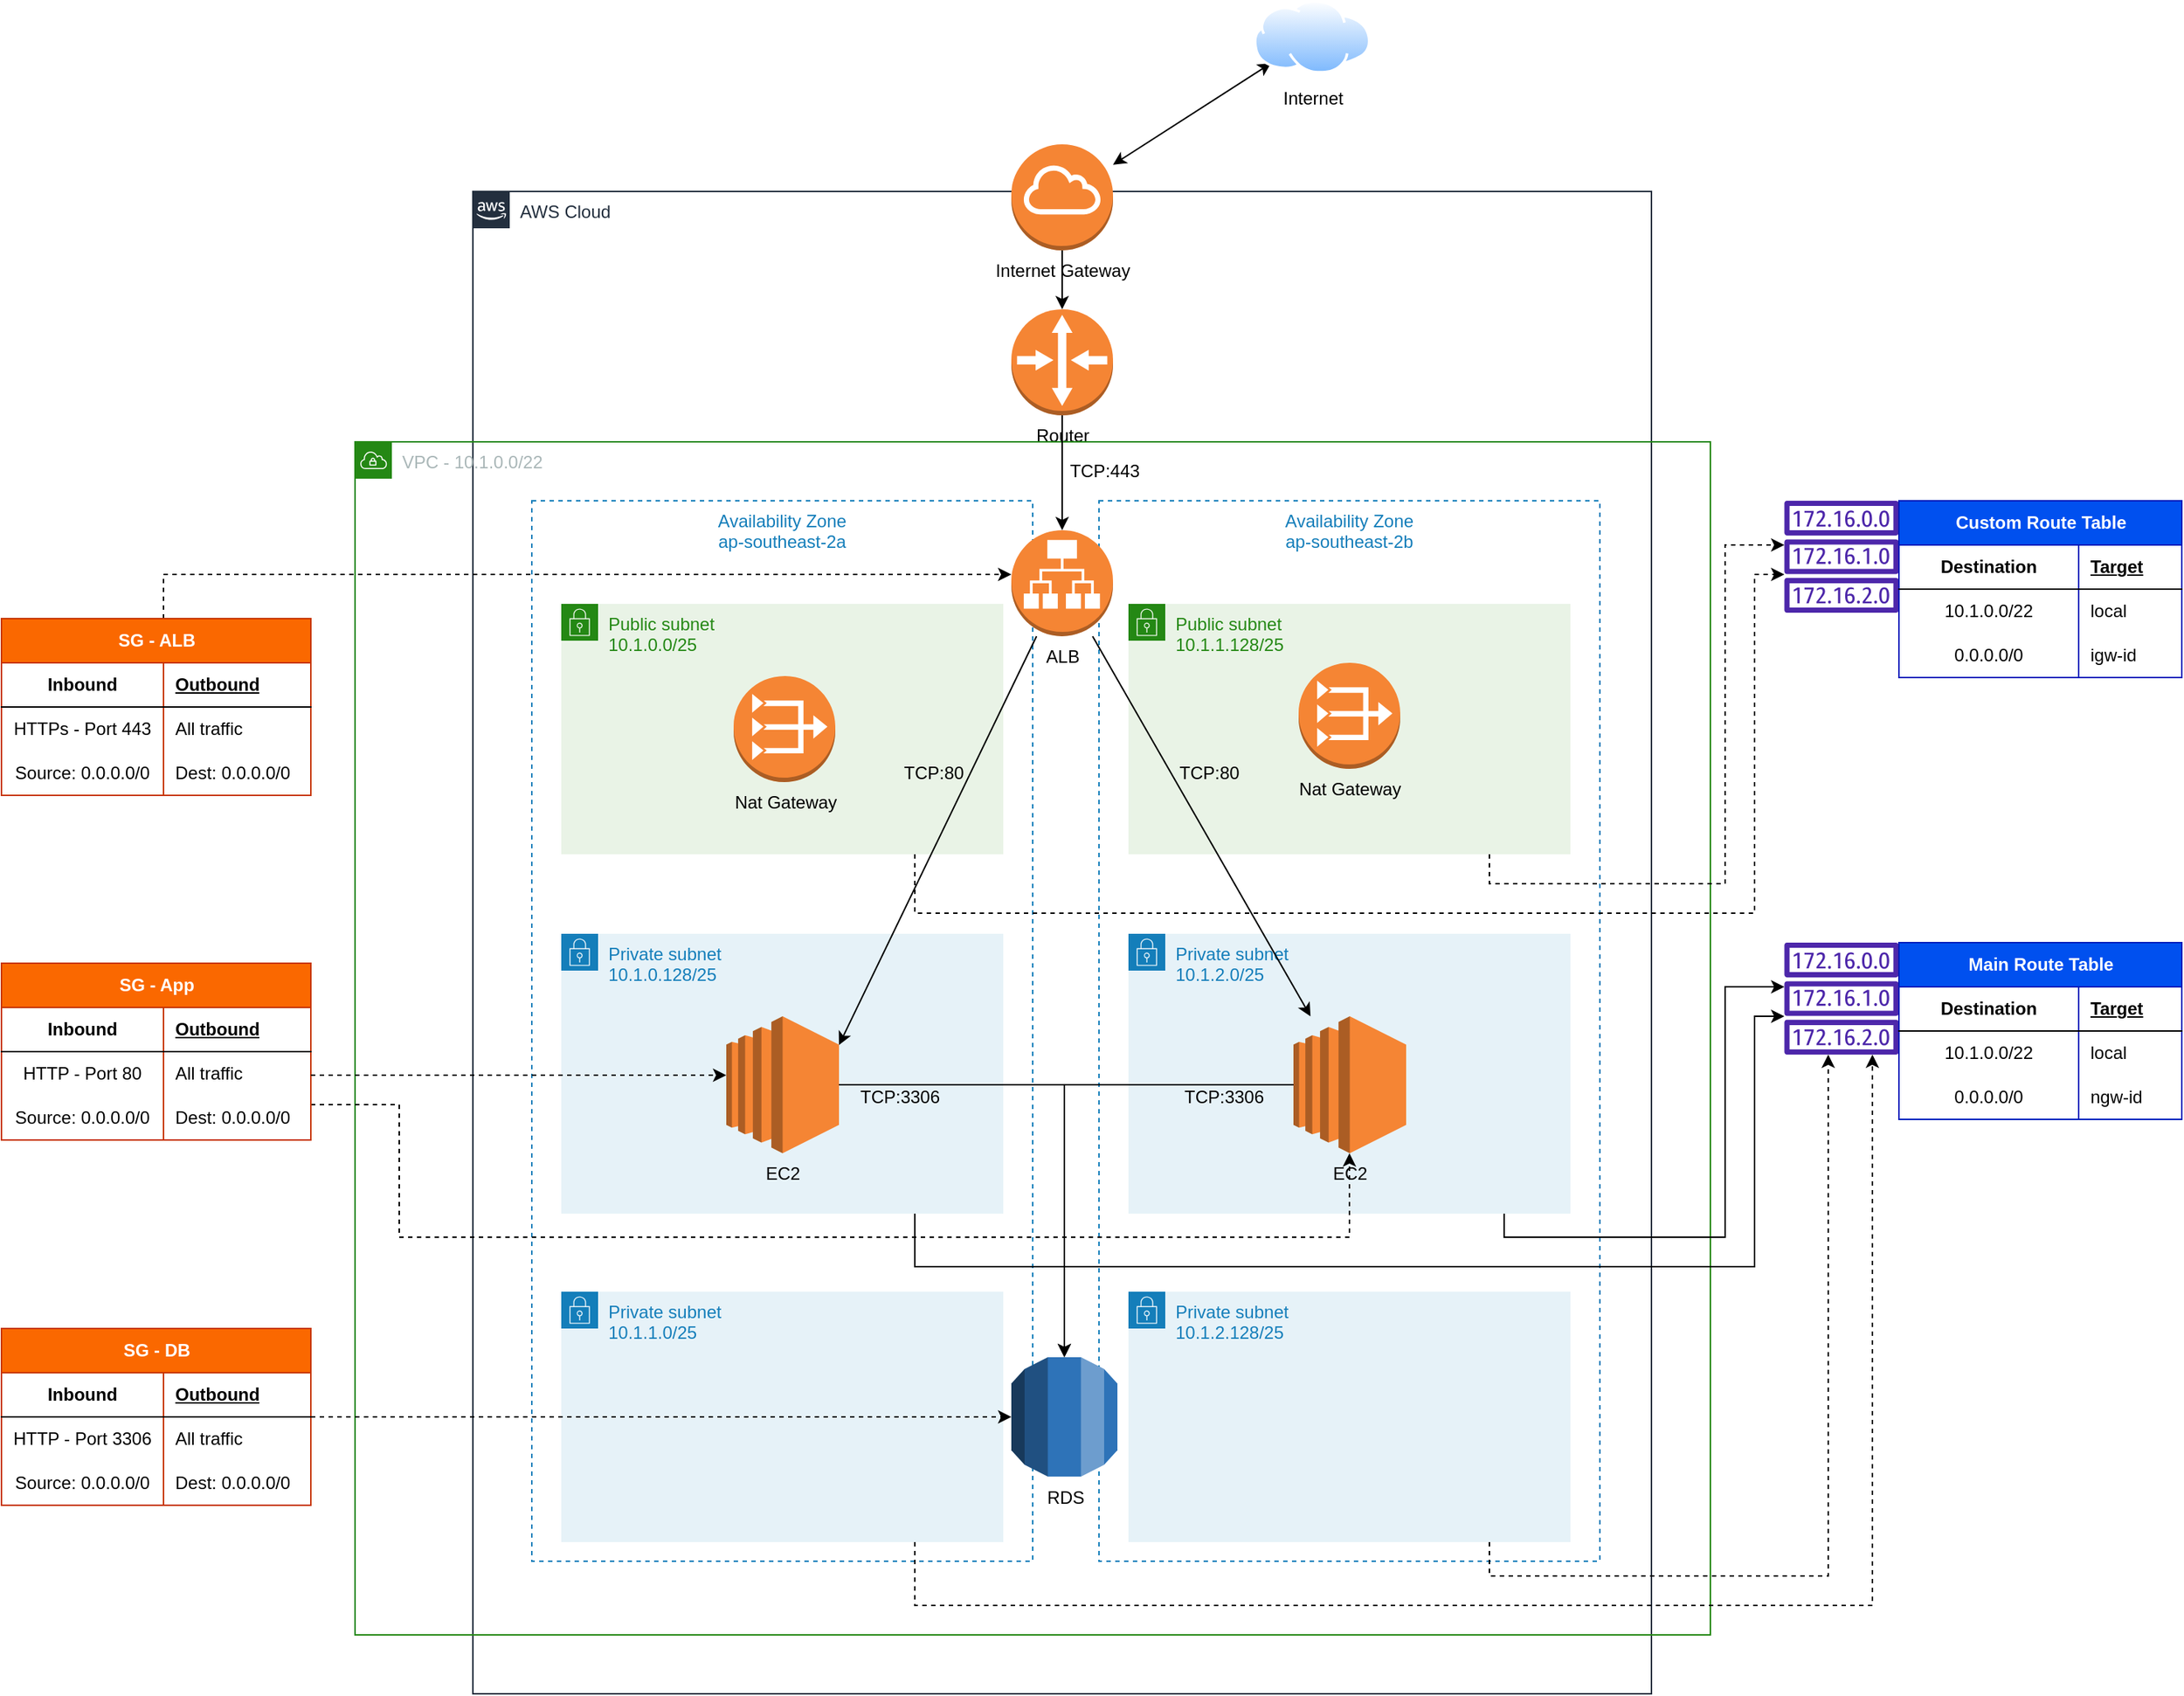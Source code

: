 <mxfile version="21.5.2" type="github">
  <diagram id="Ht1M8jgEwFfnCIfOTk4-" name="Page-1">
    <mxGraphModel dx="2291" dy="1493" grid="1" gridSize="10" guides="1" tooltips="1" connect="1" arrows="1" fold="1" page="1" pageScale="1" pageWidth="1169" pageHeight="827" math="0" shadow="0">
      <root>
        <mxCell id="0" />
        <mxCell id="1" parent="0" />
        <mxCell id="UEzPUAAOIrF-is8g5C7q-206" value="AWS Cloud" style="points=[[0,0],[0.25,0],[0.5,0],[0.75,0],[1,0],[1,0.25],[1,0.5],[1,0.75],[1,1],[0.75,1],[0.5,1],[0.25,1],[0,1],[0,0.75],[0,0.5],[0,0.25]];outlineConnect=0;gradientColor=none;html=1;whiteSpace=wrap;fontSize=12;fontStyle=0;shape=mxgraph.aws4.group;grIcon=mxgraph.aws4.group_aws_cloud_alt;strokeColor=#232F3E;fillColor=#ffffff;verticalAlign=top;align=left;spacingLeft=30;fontColor=#232F3E;dashed=0;labelBackgroundColor=#ffffff;container=1;pointerEvents=0;collapsible=0;recursiveResize=0;" parent="1" vertex="1">
          <mxGeometry x="150" y="30" width="800" height="1020" as="geometry" />
        </mxCell>
        <mxCell id="ru8CzeBZS21MgJuSN70C-112" value="Router" style="outlineConnect=0;dashed=0;verticalLabelPosition=bottom;verticalAlign=top;align=center;html=1;shape=mxgraph.aws3.router;fillColor=#F58534;gradientColor=none;" vertex="1" parent="UEzPUAAOIrF-is8g5C7q-206">
          <mxGeometry x="365.5" y="80" width="69" height="72" as="geometry" />
        </mxCell>
        <mxCell id="ru8CzeBZS21MgJuSN70C-1" value="VPC - 10.1.0.0/22" style="points=[[0,0],[0.25,0],[0.5,0],[0.75,0],[1,0],[1,0.25],[1,0.5],[1,0.75],[1,1],[0.75,1],[0.5,1],[0.25,1],[0,1],[0,0.75],[0,0.5],[0,0.25]];outlineConnect=0;gradientColor=none;html=1;whiteSpace=wrap;fontSize=12;fontStyle=0;container=1;pointerEvents=0;collapsible=0;recursiveResize=0;shape=mxgraph.aws4.group;grIcon=mxgraph.aws4.group_vpc;strokeColor=#248814;fillColor=none;verticalAlign=top;align=left;spacingLeft=30;fontColor=#AAB7B8;dashed=0;" vertex="1" parent="1">
          <mxGeometry x="70" y="200" width="920" height="810" as="geometry" />
        </mxCell>
        <mxCell id="ru8CzeBZS21MgJuSN70C-2" value="Availability Zone&lt;br&gt;ap-southeast-2a" style="fillColor=none;strokeColor=#147EBA;dashed=1;verticalAlign=top;fontStyle=0;fontColor=#147EBA;whiteSpace=wrap;html=1;" vertex="1" parent="ru8CzeBZS21MgJuSN70C-1">
          <mxGeometry x="120" y="40" width="340" height="720" as="geometry" />
        </mxCell>
        <mxCell id="ru8CzeBZS21MgJuSN70C-23" value="Private subnet&lt;br&gt;10.1.1.0/25" style="points=[[0,0],[0.25,0],[0.5,0],[0.75,0],[1,0],[1,0.25],[1,0.5],[1,0.75],[1,1],[0.75,1],[0.5,1],[0.25,1],[0,1],[0,0.75],[0,0.5],[0,0.25]];outlineConnect=0;gradientColor=none;html=1;whiteSpace=wrap;fontSize=12;fontStyle=0;container=1;pointerEvents=0;collapsible=0;recursiveResize=0;shape=mxgraph.aws4.group;grIcon=mxgraph.aws4.group_security_group;grStroke=0;strokeColor=#147EBA;fillColor=#E6F2F8;verticalAlign=top;align=left;spacingLeft=30;fontColor=#147EBA;dashed=0;" vertex="1" parent="ru8CzeBZS21MgJuSN70C-1">
          <mxGeometry x="140" y="577" width="300" height="170" as="geometry" />
        </mxCell>
        <mxCell id="ru8CzeBZS21MgJuSN70C-32" value="Private subnet&lt;br&gt;10.1.0.128/25" style="points=[[0,0],[0.25,0],[0.5,0],[0.75,0],[1,0],[1,0.25],[1,0.5],[1,0.75],[1,1],[0.75,1],[0.5,1],[0.25,1],[0,1],[0,0.75],[0,0.5],[0,0.25]];outlineConnect=0;gradientColor=none;html=1;whiteSpace=wrap;fontSize=12;fontStyle=0;container=1;pointerEvents=0;collapsible=0;recursiveResize=0;shape=mxgraph.aws4.group;grIcon=mxgraph.aws4.group_security_group;grStroke=0;strokeColor=#147EBA;fillColor=#E6F2F8;verticalAlign=top;align=left;spacingLeft=30;fontColor=#147EBA;dashed=0;" vertex="1" parent="ru8CzeBZS21MgJuSN70C-1">
          <mxGeometry x="140" y="334" width="300" height="190" as="geometry" />
        </mxCell>
        <mxCell id="ru8CzeBZS21MgJuSN70C-34" value="EC2" style="outlineConnect=0;dashed=0;verticalLabelPosition=bottom;verticalAlign=top;align=center;html=1;shape=mxgraph.aws3.ec2;fillColor=#F58534;gradientColor=none;" vertex="1" parent="ru8CzeBZS21MgJuSN70C-32">
          <mxGeometry x="112" y="56" width="76.5" height="93" as="geometry" />
        </mxCell>
        <mxCell id="ru8CzeBZS21MgJuSN70C-111" value="TCP:3306" style="text;html=1;strokeColor=none;fillColor=none;align=center;verticalAlign=middle;whiteSpace=wrap;rounded=0;" vertex="1" parent="ru8CzeBZS21MgJuSN70C-32">
          <mxGeometry x="200" y="96" width="60" height="30" as="geometry" />
        </mxCell>
        <mxCell id="ru8CzeBZS21MgJuSN70C-9" value="Public subnet&lt;br&gt;10.1.0.0/25&amp;nbsp;" style="points=[[0,0],[0.25,0],[0.5,0],[0.75,0],[1,0],[1,0.25],[1,0.5],[1,0.75],[1,1],[0.75,1],[0.5,1],[0.25,1],[0,1],[0,0.75],[0,0.5],[0,0.25]];outlineConnect=0;gradientColor=none;html=1;whiteSpace=wrap;fontSize=12;fontStyle=0;container=1;pointerEvents=0;collapsible=0;recursiveResize=0;shape=mxgraph.aws4.group;grIcon=mxgraph.aws4.group_security_group;grStroke=0;strokeColor=#248814;fillColor=#E9F3E6;verticalAlign=top;align=left;spacingLeft=30;fontColor=#248814;dashed=0;" vertex="1" parent="ru8CzeBZS21MgJuSN70C-1">
          <mxGeometry x="140" y="110" width="300" height="170" as="geometry" />
        </mxCell>
        <mxCell id="ru8CzeBZS21MgJuSN70C-104" value="TCP:80" style="text;html=1;strokeColor=none;fillColor=none;align=center;verticalAlign=middle;whiteSpace=wrap;rounded=0;" vertex="1" parent="ru8CzeBZS21MgJuSN70C-9">
          <mxGeometry x="223" y="100" width="60" height="30" as="geometry" />
        </mxCell>
        <mxCell id="ru8CzeBZS21MgJuSN70C-35" value="Availability Zone&lt;br&gt;ap-southeast-2b" style="fillColor=none;strokeColor=#147EBA;dashed=1;verticalAlign=top;fontStyle=0;fontColor=#147EBA;whiteSpace=wrap;html=1;" vertex="1" parent="ru8CzeBZS21MgJuSN70C-1">
          <mxGeometry x="505" y="40" width="340" height="720" as="geometry" />
        </mxCell>
        <mxCell id="ru8CzeBZS21MgJuSN70C-36" value="Private subnet&lt;br&gt;10.1.2.128/25" style="points=[[0,0],[0.25,0],[0.5,0],[0.75,0],[1,0],[1,0.25],[1,0.5],[1,0.75],[1,1],[0.75,1],[0.5,1],[0.25,1],[0,1],[0,0.75],[0,0.5],[0,0.25]];outlineConnect=0;gradientColor=none;html=1;whiteSpace=wrap;fontSize=12;fontStyle=0;container=1;pointerEvents=0;collapsible=0;recursiveResize=0;shape=mxgraph.aws4.group;grIcon=mxgraph.aws4.group_security_group;grStroke=0;strokeColor=#147EBA;fillColor=#E6F2F8;verticalAlign=top;align=left;spacingLeft=30;fontColor=#147EBA;dashed=0;" vertex="1" parent="ru8CzeBZS21MgJuSN70C-1">
          <mxGeometry x="525" y="577" width="300" height="170" as="geometry" />
        </mxCell>
        <mxCell id="ru8CzeBZS21MgJuSN70C-37" value="Private subnet&lt;br&gt;10.1.2.0/25" style="points=[[0,0],[0.25,0],[0.5,0],[0.75,0],[1,0],[1,0.25],[1,0.5],[1,0.75],[1,1],[0.75,1],[0.5,1],[0.25,1],[0,1],[0,0.75],[0,0.5],[0,0.25]];outlineConnect=0;gradientColor=none;html=1;whiteSpace=wrap;fontSize=12;fontStyle=0;container=1;pointerEvents=0;collapsible=0;recursiveResize=0;shape=mxgraph.aws4.group;grIcon=mxgraph.aws4.group_security_group;grStroke=0;strokeColor=#147EBA;fillColor=#E6F2F8;verticalAlign=top;align=left;spacingLeft=30;fontColor=#147EBA;dashed=0;" vertex="1" parent="ru8CzeBZS21MgJuSN70C-1">
          <mxGeometry x="525" y="334" width="300" height="190" as="geometry" />
        </mxCell>
        <mxCell id="ru8CzeBZS21MgJuSN70C-38" value="EC2" style="outlineConnect=0;dashed=0;verticalLabelPosition=bottom;verticalAlign=top;align=center;html=1;shape=mxgraph.aws3.ec2;fillColor=#F58534;gradientColor=none;" vertex="1" parent="ru8CzeBZS21MgJuSN70C-37">
          <mxGeometry x="112" y="56" width="76.5" height="93" as="geometry" />
        </mxCell>
        <mxCell id="ru8CzeBZS21MgJuSN70C-39" value="Public subnet&lt;br&gt;10.1.1.128/25" style="points=[[0,0],[0.25,0],[0.5,0],[0.75,0],[1,0],[1,0.25],[1,0.5],[1,0.75],[1,1],[0.75,1],[0.5,1],[0.25,1],[0,1],[0,0.75],[0,0.5],[0,0.25]];outlineConnect=0;gradientColor=none;html=1;whiteSpace=wrap;fontSize=12;fontStyle=0;container=1;pointerEvents=0;collapsible=0;recursiveResize=0;shape=mxgraph.aws4.group;grIcon=mxgraph.aws4.group_security_group;grStroke=0;strokeColor=#248814;fillColor=#E9F3E6;verticalAlign=top;align=left;spacingLeft=30;fontColor=#248814;dashed=0;" vertex="1" parent="ru8CzeBZS21MgJuSN70C-1">
          <mxGeometry x="525" y="110" width="300" height="170" as="geometry" />
        </mxCell>
        <mxCell id="ru8CzeBZS21MgJuSN70C-100" style="rounded=0;orthogonalLoop=1;jettySize=auto;html=1;entryX=1;entryY=0.21;entryDx=0;entryDy=0;entryPerimeter=0;" edge="1" parent="ru8CzeBZS21MgJuSN70C-1" source="ru8CzeBZS21MgJuSN70C-25" target="ru8CzeBZS21MgJuSN70C-34">
          <mxGeometry relative="1" as="geometry" />
        </mxCell>
        <mxCell id="ru8CzeBZS21MgJuSN70C-101" style="rounded=0;orthogonalLoop=1;jettySize=auto;html=1;" edge="1" parent="ru8CzeBZS21MgJuSN70C-1" source="ru8CzeBZS21MgJuSN70C-25" target="ru8CzeBZS21MgJuSN70C-38">
          <mxGeometry relative="1" as="geometry" />
        </mxCell>
        <mxCell id="ru8CzeBZS21MgJuSN70C-25" value="ALB" style="outlineConnect=0;dashed=0;verticalLabelPosition=bottom;verticalAlign=top;align=center;html=1;shape=mxgraph.aws3.application_load_balancer;fillColor=#F58534;gradientColor=none;" vertex="1" parent="ru8CzeBZS21MgJuSN70C-1">
          <mxGeometry x="445.5" y="60" width="69" height="72" as="geometry" />
        </mxCell>
        <mxCell id="ru8CzeBZS21MgJuSN70C-42" value="Nat Gateway" style="outlineConnect=0;dashed=0;verticalLabelPosition=bottom;verticalAlign=top;align=center;html=1;shape=mxgraph.aws3.vpc_nat_gateway;fillColor=#F58534;gradientColor=none;" vertex="1" parent="ru8CzeBZS21MgJuSN70C-1">
          <mxGeometry x="257" y="159" width="69" height="72" as="geometry" />
        </mxCell>
        <mxCell id="ru8CzeBZS21MgJuSN70C-43" value="Nat Gateway" style="outlineConnect=0;dashed=0;verticalLabelPosition=bottom;verticalAlign=top;align=center;html=1;shape=mxgraph.aws3.vpc_nat_gateway;fillColor=#F58534;gradientColor=none;" vertex="1" parent="ru8CzeBZS21MgJuSN70C-1">
          <mxGeometry x="640.5" y="150" width="69" height="72" as="geometry" />
        </mxCell>
        <mxCell id="ru8CzeBZS21MgJuSN70C-29" value="RDS" style="outlineConnect=0;dashed=0;verticalLabelPosition=bottom;verticalAlign=top;align=center;html=1;shape=mxgraph.aws3.rds;fillColor=#2E73B8;gradientColor=none;" vertex="1" parent="ru8CzeBZS21MgJuSN70C-1">
          <mxGeometry x="445.5" y="621.5" width="72" height="81" as="geometry" />
        </mxCell>
        <mxCell id="ru8CzeBZS21MgJuSN70C-103" value="TCP:443" style="text;html=1;strokeColor=none;fillColor=none;align=center;verticalAlign=middle;whiteSpace=wrap;rounded=0;" vertex="1" parent="ru8CzeBZS21MgJuSN70C-1">
          <mxGeometry x="479" y="5" width="60" height="30" as="geometry" />
        </mxCell>
        <mxCell id="ru8CzeBZS21MgJuSN70C-105" value="TCP:80" style="text;html=1;strokeColor=none;fillColor=none;align=center;verticalAlign=middle;whiteSpace=wrap;rounded=0;" vertex="1" parent="ru8CzeBZS21MgJuSN70C-1">
          <mxGeometry x="550" y="210" width="60" height="30" as="geometry" />
        </mxCell>
        <mxCell id="ru8CzeBZS21MgJuSN70C-106" value="" style="edgeStyle=orthogonalEdgeStyle;rounded=0;orthogonalLoop=1;jettySize=auto;html=1;" edge="1" parent="ru8CzeBZS21MgJuSN70C-1" source="ru8CzeBZS21MgJuSN70C-38" target="ru8CzeBZS21MgJuSN70C-29">
          <mxGeometry relative="1" as="geometry" />
        </mxCell>
        <mxCell id="ru8CzeBZS21MgJuSN70C-107" style="edgeStyle=orthogonalEdgeStyle;rounded=0;orthogonalLoop=1;jettySize=auto;html=1;" edge="1" parent="ru8CzeBZS21MgJuSN70C-1" source="ru8CzeBZS21MgJuSN70C-34" target="ru8CzeBZS21MgJuSN70C-29">
          <mxGeometry relative="1" as="geometry" />
        </mxCell>
        <mxCell id="ru8CzeBZS21MgJuSN70C-108" value="TCP:3306" style="text;html=1;strokeColor=none;fillColor=none;align=center;verticalAlign=middle;whiteSpace=wrap;rounded=0;" vertex="1" parent="ru8CzeBZS21MgJuSN70C-1">
          <mxGeometry x="560" y="430" width="60" height="30" as="geometry" />
        </mxCell>
        <mxCell id="ru8CzeBZS21MgJuSN70C-113" style="edgeStyle=orthogonalEdgeStyle;rounded=0;orthogonalLoop=1;jettySize=auto;html=1;entryX=0.5;entryY=0;entryDx=0;entryDy=0;entryPerimeter=0;" edge="1" parent="1" source="ru8CzeBZS21MgJuSN70C-41" target="ru8CzeBZS21MgJuSN70C-112">
          <mxGeometry relative="1" as="geometry" />
        </mxCell>
        <mxCell id="ru8CzeBZS21MgJuSN70C-41" value="Internet Gateway" style="outlineConnect=0;dashed=0;verticalLabelPosition=bottom;verticalAlign=top;align=center;html=1;shape=mxgraph.aws3.internet_gateway;fillColor=#F58534;gradientColor=none;" vertex="1" parent="1">
          <mxGeometry x="515.5" y="-2" width="69" height="72" as="geometry" />
        </mxCell>
        <mxCell id="ru8CzeBZS21MgJuSN70C-99" style="rounded=0;orthogonalLoop=1;jettySize=auto;html=1;startArrow=classic;startFill=1;" edge="1" parent="1" source="ru8CzeBZS21MgJuSN70C-49" target="ru8CzeBZS21MgJuSN70C-41">
          <mxGeometry relative="1" as="geometry" />
        </mxCell>
        <mxCell id="ru8CzeBZS21MgJuSN70C-49" value="Internet" style="image;aspect=fixed;perimeter=ellipsePerimeter;html=1;align=center;shadow=0;dashed=0;spacingTop=3;image=img/lib/active_directory/internet_cloud.svg;" vertex="1" parent="1">
          <mxGeometry x="680" y="-100" width="79.37" height="50" as="geometry" />
        </mxCell>
        <mxCell id="ru8CzeBZS21MgJuSN70C-50" value="" style="sketch=0;outlineConnect=0;fontColor=#232F3E;gradientColor=none;fillColor=#4D27AA;strokeColor=none;dashed=0;verticalLabelPosition=bottom;verticalAlign=top;align=center;html=1;fontSize=12;fontStyle=0;aspect=fixed;pointerEvents=1;shape=mxgraph.aws4.route_table;" vertex="1" parent="1">
          <mxGeometry x="1040" y="540" width="78" height="76" as="geometry" />
        </mxCell>
        <mxCell id="ru8CzeBZS21MgJuSN70C-61" value="Main Route Table" style="shape=table;startSize=30;container=1;collapsible=1;childLayout=tableLayout;fixedRows=1;rowLines=0;fontStyle=1;align=center;resizeLast=1;html=1;fillColor=#0050ef;fontColor=#ffffff;strokeColor=#001DBC;" vertex="1" parent="1">
          <mxGeometry x="1118" y="540" width="192" height="120" as="geometry" />
        </mxCell>
        <mxCell id="ru8CzeBZS21MgJuSN70C-62" value="" style="shape=tableRow;horizontal=0;startSize=0;swimlaneHead=0;swimlaneBody=0;fillColor=none;collapsible=0;dropTarget=0;points=[[0,0.5],[1,0.5]];portConstraint=eastwest;top=0;left=0;right=0;bottom=1;" vertex="1" parent="ru8CzeBZS21MgJuSN70C-61">
          <mxGeometry y="30" width="192" height="30" as="geometry" />
        </mxCell>
        <mxCell id="ru8CzeBZS21MgJuSN70C-63" value="Destination" style="shape=partialRectangle;connectable=0;fillColor=none;top=0;left=0;bottom=0;right=0;fontStyle=1;overflow=hidden;whiteSpace=wrap;html=1;" vertex="1" parent="ru8CzeBZS21MgJuSN70C-62">
          <mxGeometry width="122" height="30" as="geometry">
            <mxRectangle width="122" height="30" as="alternateBounds" />
          </mxGeometry>
        </mxCell>
        <mxCell id="ru8CzeBZS21MgJuSN70C-64" value="Target" style="shape=partialRectangle;connectable=0;fillColor=none;top=0;left=0;bottom=0;right=0;align=left;spacingLeft=6;fontStyle=5;overflow=hidden;whiteSpace=wrap;html=1;" vertex="1" parent="ru8CzeBZS21MgJuSN70C-62">
          <mxGeometry x="122" width="70" height="30" as="geometry">
            <mxRectangle width="70" height="30" as="alternateBounds" />
          </mxGeometry>
        </mxCell>
        <mxCell id="ru8CzeBZS21MgJuSN70C-65" value="" style="shape=tableRow;horizontal=0;startSize=0;swimlaneHead=0;swimlaneBody=0;fillColor=none;collapsible=0;dropTarget=0;points=[[0,0.5],[1,0.5]];portConstraint=eastwest;top=0;left=0;right=0;bottom=0;" vertex="1" parent="ru8CzeBZS21MgJuSN70C-61">
          <mxGeometry y="60" width="192" height="30" as="geometry" />
        </mxCell>
        <mxCell id="ru8CzeBZS21MgJuSN70C-66" value="10.1.0.0/22" style="shape=partialRectangle;connectable=0;fillColor=none;top=0;left=0;bottom=0;right=0;editable=1;overflow=hidden;whiteSpace=wrap;html=1;" vertex="1" parent="ru8CzeBZS21MgJuSN70C-65">
          <mxGeometry width="122" height="30" as="geometry">
            <mxRectangle width="122" height="30" as="alternateBounds" />
          </mxGeometry>
        </mxCell>
        <mxCell id="ru8CzeBZS21MgJuSN70C-67" value="local" style="shape=partialRectangle;connectable=0;fillColor=none;top=0;left=0;bottom=0;right=0;align=left;spacingLeft=6;overflow=hidden;whiteSpace=wrap;html=1;" vertex="1" parent="ru8CzeBZS21MgJuSN70C-65">
          <mxGeometry x="122" width="70" height="30" as="geometry">
            <mxRectangle width="70" height="30" as="alternateBounds" />
          </mxGeometry>
        </mxCell>
        <mxCell id="ru8CzeBZS21MgJuSN70C-68" value="" style="shape=tableRow;horizontal=0;startSize=0;swimlaneHead=0;swimlaneBody=0;fillColor=none;collapsible=0;dropTarget=0;points=[[0,0.5],[1,0.5]];portConstraint=eastwest;top=0;left=0;right=0;bottom=0;" vertex="1" parent="ru8CzeBZS21MgJuSN70C-61">
          <mxGeometry y="90" width="192" height="30" as="geometry" />
        </mxCell>
        <mxCell id="ru8CzeBZS21MgJuSN70C-69" value="0.0.0.0/0" style="shape=partialRectangle;connectable=0;fillColor=none;top=0;left=0;bottom=0;right=0;editable=1;overflow=hidden;whiteSpace=wrap;html=1;" vertex="1" parent="ru8CzeBZS21MgJuSN70C-68">
          <mxGeometry width="122" height="30" as="geometry">
            <mxRectangle width="122" height="30" as="alternateBounds" />
          </mxGeometry>
        </mxCell>
        <mxCell id="ru8CzeBZS21MgJuSN70C-70" value="ngw-id" style="shape=partialRectangle;connectable=0;fillColor=none;top=0;left=0;bottom=0;right=0;align=left;spacingLeft=6;overflow=hidden;whiteSpace=wrap;html=1;" vertex="1" parent="ru8CzeBZS21MgJuSN70C-68">
          <mxGeometry x="122" width="70" height="30" as="geometry">
            <mxRectangle width="70" height="30" as="alternateBounds" />
          </mxGeometry>
        </mxCell>
        <mxCell id="ru8CzeBZS21MgJuSN70C-74" value="" style="sketch=0;outlineConnect=0;fontColor=#232F3E;gradientColor=none;fillColor=#4D27AA;strokeColor=none;dashed=0;verticalLabelPosition=bottom;verticalAlign=top;align=center;html=1;fontSize=12;fontStyle=0;aspect=fixed;pointerEvents=1;shape=mxgraph.aws4.route_table;" vertex="1" parent="1">
          <mxGeometry x="1040" y="240" width="78" height="76" as="geometry" />
        </mxCell>
        <mxCell id="ru8CzeBZS21MgJuSN70C-75" value="Custom Route Table" style="shape=table;startSize=30;container=1;collapsible=1;childLayout=tableLayout;fixedRows=1;rowLines=0;fontStyle=1;align=center;resizeLast=1;html=1;fillColor=#0050ef;fontColor=#ffffff;strokeColor=#001DBC;" vertex="1" parent="1">
          <mxGeometry x="1118" y="240" width="192" height="120" as="geometry" />
        </mxCell>
        <mxCell id="ru8CzeBZS21MgJuSN70C-76" value="" style="shape=tableRow;horizontal=0;startSize=0;swimlaneHead=0;swimlaneBody=0;fillColor=none;collapsible=0;dropTarget=0;points=[[0,0.5],[1,0.5]];portConstraint=eastwest;top=0;left=0;right=0;bottom=1;" vertex="1" parent="ru8CzeBZS21MgJuSN70C-75">
          <mxGeometry y="30" width="192" height="30" as="geometry" />
        </mxCell>
        <mxCell id="ru8CzeBZS21MgJuSN70C-77" value="Destination" style="shape=partialRectangle;connectable=0;fillColor=none;top=0;left=0;bottom=0;right=0;fontStyle=1;overflow=hidden;whiteSpace=wrap;html=1;" vertex="1" parent="ru8CzeBZS21MgJuSN70C-76">
          <mxGeometry width="122" height="30" as="geometry">
            <mxRectangle width="122" height="30" as="alternateBounds" />
          </mxGeometry>
        </mxCell>
        <mxCell id="ru8CzeBZS21MgJuSN70C-78" value="Target" style="shape=partialRectangle;connectable=0;fillColor=none;top=0;left=0;bottom=0;right=0;align=left;spacingLeft=6;fontStyle=5;overflow=hidden;whiteSpace=wrap;html=1;" vertex="1" parent="ru8CzeBZS21MgJuSN70C-76">
          <mxGeometry x="122" width="70" height="30" as="geometry">
            <mxRectangle width="70" height="30" as="alternateBounds" />
          </mxGeometry>
        </mxCell>
        <mxCell id="ru8CzeBZS21MgJuSN70C-79" value="" style="shape=tableRow;horizontal=0;startSize=0;swimlaneHead=0;swimlaneBody=0;fillColor=none;collapsible=0;dropTarget=0;points=[[0,0.5],[1,0.5]];portConstraint=eastwest;top=0;left=0;right=0;bottom=0;" vertex="1" parent="ru8CzeBZS21MgJuSN70C-75">
          <mxGeometry y="60" width="192" height="30" as="geometry" />
        </mxCell>
        <mxCell id="ru8CzeBZS21MgJuSN70C-80" value="10.1.0.0/22" style="shape=partialRectangle;connectable=0;fillColor=none;top=0;left=0;bottom=0;right=0;editable=1;overflow=hidden;whiteSpace=wrap;html=1;" vertex="1" parent="ru8CzeBZS21MgJuSN70C-79">
          <mxGeometry width="122" height="30" as="geometry">
            <mxRectangle width="122" height="30" as="alternateBounds" />
          </mxGeometry>
        </mxCell>
        <mxCell id="ru8CzeBZS21MgJuSN70C-81" value="local" style="shape=partialRectangle;connectable=0;fillColor=none;top=0;left=0;bottom=0;right=0;align=left;spacingLeft=6;overflow=hidden;whiteSpace=wrap;html=1;" vertex="1" parent="ru8CzeBZS21MgJuSN70C-79">
          <mxGeometry x="122" width="70" height="30" as="geometry">
            <mxRectangle width="70" height="30" as="alternateBounds" />
          </mxGeometry>
        </mxCell>
        <mxCell id="ru8CzeBZS21MgJuSN70C-82" value="" style="shape=tableRow;horizontal=0;startSize=0;swimlaneHead=0;swimlaneBody=0;fillColor=none;collapsible=0;dropTarget=0;points=[[0,0.5],[1,0.5]];portConstraint=eastwest;top=0;left=0;right=0;bottom=0;" vertex="1" parent="ru8CzeBZS21MgJuSN70C-75">
          <mxGeometry y="90" width="192" height="30" as="geometry" />
        </mxCell>
        <mxCell id="ru8CzeBZS21MgJuSN70C-83" value="0.0.0.0/0" style="shape=partialRectangle;connectable=0;fillColor=none;top=0;left=0;bottom=0;right=0;editable=1;overflow=hidden;whiteSpace=wrap;html=1;" vertex="1" parent="ru8CzeBZS21MgJuSN70C-82">
          <mxGeometry width="122" height="30" as="geometry">
            <mxRectangle width="122" height="30" as="alternateBounds" />
          </mxGeometry>
        </mxCell>
        <mxCell id="ru8CzeBZS21MgJuSN70C-84" value="igw-id" style="shape=partialRectangle;connectable=0;fillColor=none;top=0;left=0;bottom=0;right=0;align=left;spacingLeft=6;overflow=hidden;whiteSpace=wrap;html=1;" vertex="1" parent="ru8CzeBZS21MgJuSN70C-82">
          <mxGeometry x="122" width="70" height="30" as="geometry">
            <mxRectangle width="70" height="30" as="alternateBounds" />
          </mxGeometry>
        </mxCell>
        <mxCell id="ru8CzeBZS21MgJuSN70C-86" style="edgeStyle=orthogonalEdgeStyle;rounded=0;orthogonalLoop=1;jettySize=auto;html=1;dashed=1;" edge="1" parent="1" source="ru8CzeBZS21MgJuSN70C-39" target="ru8CzeBZS21MgJuSN70C-74">
          <mxGeometry relative="1" as="geometry">
            <Array as="points">
              <mxPoint x="840" y="500" />
              <mxPoint x="1000" y="500" />
              <mxPoint x="1000" y="270" />
            </Array>
          </mxGeometry>
        </mxCell>
        <mxCell id="ru8CzeBZS21MgJuSN70C-87" style="edgeStyle=orthogonalEdgeStyle;rounded=0;orthogonalLoop=1;jettySize=auto;html=1;dashed=1;" edge="1" parent="1" source="ru8CzeBZS21MgJuSN70C-9" target="ru8CzeBZS21MgJuSN70C-74">
          <mxGeometry relative="1" as="geometry">
            <Array as="points">
              <mxPoint x="450" y="520" />
              <mxPoint x="1020" y="520" />
              <mxPoint x="1020" y="290" />
            </Array>
          </mxGeometry>
        </mxCell>
        <mxCell id="ru8CzeBZS21MgJuSN70C-90" style="edgeStyle=orthogonalEdgeStyle;rounded=0;orthogonalLoop=1;jettySize=auto;html=1;dashed=1;" edge="1" parent="1" source="ru8CzeBZS21MgJuSN70C-23" target="ru8CzeBZS21MgJuSN70C-50">
          <mxGeometry relative="1" as="geometry">
            <Array as="points">
              <mxPoint x="450" y="990" />
              <mxPoint x="1100" y="990" />
            </Array>
          </mxGeometry>
        </mxCell>
        <mxCell id="ru8CzeBZS21MgJuSN70C-92" style="edgeStyle=orthogonalEdgeStyle;rounded=0;orthogonalLoop=1;jettySize=auto;html=1;dashed=1;" edge="1" parent="1" source="ru8CzeBZS21MgJuSN70C-36" target="ru8CzeBZS21MgJuSN70C-50">
          <mxGeometry relative="1" as="geometry">
            <Array as="points">
              <mxPoint x="840" y="970" />
              <mxPoint x="1070" y="970" />
            </Array>
          </mxGeometry>
        </mxCell>
        <mxCell id="ru8CzeBZS21MgJuSN70C-93" style="edgeStyle=orthogonalEdgeStyle;rounded=0;orthogonalLoop=1;jettySize=auto;html=1;" edge="1" parent="1" source="ru8CzeBZS21MgJuSN70C-37" target="ru8CzeBZS21MgJuSN70C-50">
          <mxGeometry relative="1" as="geometry">
            <Array as="points">
              <mxPoint x="850" y="740" />
              <mxPoint x="1000" y="740" />
              <mxPoint x="1000" y="570" />
            </Array>
          </mxGeometry>
        </mxCell>
        <mxCell id="ru8CzeBZS21MgJuSN70C-94" style="edgeStyle=orthogonalEdgeStyle;rounded=0;orthogonalLoop=1;jettySize=auto;html=1;" edge="1" parent="1" source="ru8CzeBZS21MgJuSN70C-32" target="ru8CzeBZS21MgJuSN70C-50">
          <mxGeometry relative="1" as="geometry">
            <mxPoint x="360" y="724" as="sourcePoint" />
            <mxPoint x="1040" y="600" as="targetPoint" />
            <Array as="points">
              <mxPoint x="450" y="760" />
              <mxPoint x="1020" y="760" />
              <mxPoint x="1020" y="590" />
            </Array>
          </mxGeometry>
        </mxCell>
        <mxCell id="ru8CzeBZS21MgJuSN70C-114" style="edgeStyle=orthogonalEdgeStyle;rounded=0;orthogonalLoop=1;jettySize=auto;html=1;" edge="1" parent="1" source="ru8CzeBZS21MgJuSN70C-112" target="ru8CzeBZS21MgJuSN70C-25">
          <mxGeometry relative="1" as="geometry" />
        </mxCell>
        <mxCell id="ru8CzeBZS21MgJuSN70C-166" style="edgeStyle=orthogonalEdgeStyle;rounded=0;orthogonalLoop=1;jettySize=auto;html=1;dashed=1;" edge="1" parent="1" source="ru8CzeBZS21MgJuSN70C-118" target="ru8CzeBZS21MgJuSN70C-38">
          <mxGeometry relative="1" as="geometry">
            <Array as="points">
              <mxPoint x="100" y="650" />
              <mxPoint x="100" y="740" />
              <mxPoint x="745" y="740" />
            </Array>
          </mxGeometry>
        </mxCell>
        <mxCell id="ru8CzeBZS21MgJuSN70C-118" value="SG - App" style="shape=table;startSize=30;container=1;collapsible=1;childLayout=tableLayout;fixedRows=1;rowLines=0;fontStyle=1;align=center;resizeLast=1;html=1;fillColor=#fa6800;strokeColor=#C73500;fontColor=#FFFFFF;" vertex="1" parent="1">
          <mxGeometry x="-170" y="554" width="210" height="120" as="geometry">
            <mxRectangle x="-170" y="560" width="60" height="30" as="alternateBounds" />
          </mxGeometry>
        </mxCell>
        <mxCell id="ru8CzeBZS21MgJuSN70C-119" value="" style="shape=tableRow;horizontal=0;startSize=0;swimlaneHead=0;swimlaneBody=0;fillColor=none;collapsible=0;dropTarget=0;points=[[0,0.5],[1,0.5]];portConstraint=eastwest;top=0;left=0;right=0;bottom=1;" vertex="1" parent="ru8CzeBZS21MgJuSN70C-118">
          <mxGeometry y="30" width="210" height="30" as="geometry" />
        </mxCell>
        <mxCell id="ru8CzeBZS21MgJuSN70C-120" value="Inbound" style="shape=partialRectangle;connectable=0;fillColor=none;top=0;left=0;bottom=0;right=0;fontStyle=1;overflow=hidden;whiteSpace=wrap;html=1;" vertex="1" parent="ru8CzeBZS21MgJuSN70C-119">
          <mxGeometry width="110" height="30" as="geometry">
            <mxRectangle width="110" height="30" as="alternateBounds" />
          </mxGeometry>
        </mxCell>
        <mxCell id="ru8CzeBZS21MgJuSN70C-121" value="Outbound" style="shape=partialRectangle;connectable=0;fillColor=none;top=0;left=0;bottom=0;right=0;align=left;spacingLeft=6;fontStyle=5;overflow=hidden;whiteSpace=wrap;html=1;" vertex="1" parent="ru8CzeBZS21MgJuSN70C-119">
          <mxGeometry x="110" width="100" height="30" as="geometry">
            <mxRectangle width="100" height="30" as="alternateBounds" />
          </mxGeometry>
        </mxCell>
        <mxCell id="ru8CzeBZS21MgJuSN70C-122" value="" style="shape=tableRow;horizontal=0;startSize=0;swimlaneHead=0;swimlaneBody=0;fillColor=none;collapsible=0;dropTarget=0;points=[[0,0.5],[1,0.5]];portConstraint=eastwest;top=0;left=0;right=0;bottom=0;" vertex="1" parent="ru8CzeBZS21MgJuSN70C-118">
          <mxGeometry y="60" width="210" height="30" as="geometry" />
        </mxCell>
        <mxCell id="ru8CzeBZS21MgJuSN70C-123" value="HTTP - Port 80" style="shape=partialRectangle;connectable=0;fillColor=none;top=0;left=0;bottom=0;right=0;editable=1;overflow=hidden;whiteSpace=wrap;html=1;" vertex="1" parent="ru8CzeBZS21MgJuSN70C-122">
          <mxGeometry width="110" height="30" as="geometry">
            <mxRectangle width="110" height="30" as="alternateBounds" />
          </mxGeometry>
        </mxCell>
        <mxCell id="ru8CzeBZS21MgJuSN70C-124" value="All traffic" style="shape=partialRectangle;connectable=0;fillColor=none;top=0;left=0;bottom=0;right=0;align=left;spacingLeft=6;overflow=hidden;whiteSpace=wrap;html=1;" vertex="1" parent="ru8CzeBZS21MgJuSN70C-122">
          <mxGeometry x="110" width="100" height="30" as="geometry">
            <mxRectangle width="100" height="30" as="alternateBounds" />
          </mxGeometry>
        </mxCell>
        <mxCell id="ru8CzeBZS21MgJuSN70C-138" style="shape=tableRow;horizontal=0;startSize=0;swimlaneHead=0;swimlaneBody=0;fillColor=none;collapsible=0;dropTarget=0;points=[[0,0.5],[1,0.5]];portConstraint=eastwest;top=0;left=0;right=0;bottom=0;" vertex="1" parent="ru8CzeBZS21MgJuSN70C-118">
          <mxGeometry y="90" width="210" height="30" as="geometry" />
        </mxCell>
        <mxCell id="ru8CzeBZS21MgJuSN70C-139" value="Source: 0.0.0.0/0" style="shape=partialRectangle;connectable=0;fillColor=none;top=0;left=0;bottom=0;right=0;editable=1;overflow=hidden;whiteSpace=wrap;html=1;" vertex="1" parent="ru8CzeBZS21MgJuSN70C-138">
          <mxGeometry width="110" height="30" as="geometry">
            <mxRectangle width="110" height="30" as="alternateBounds" />
          </mxGeometry>
        </mxCell>
        <mxCell id="ru8CzeBZS21MgJuSN70C-140" value="Dest: 0.0.0.0/0" style="shape=partialRectangle;connectable=0;fillColor=none;top=0;left=0;bottom=0;right=0;align=left;spacingLeft=6;overflow=hidden;whiteSpace=wrap;html=1;" vertex="1" parent="ru8CzeBZS21MgJuSN70C-138">
          <mxGeometry x="110" width="100" height="30" as="geometry">
            <mxRectangle width="100" height="30" as="alternateBounds" />
          </mxGeometry>
        </mxCell>
        <mxCell id="ru8CzeBZS21MgJuSN70C-164" value="" style="edgeStyle=orthogonalEdgeStyle;rounded=0;orthogonalLoop=1;jettySize=auto;html=1;dashed=1;" edge="1" parent="1" source="ru8CzeBZS21MgJuSN70C-142" target="ru8CzeBZS21MgJuSN70C-25">
          <mxGeometry relative="1" as="geometry">
            <Array as="points">
              <mxPoint x="-60" y="290" />
            </Array>
          </mxGeometry>
        </mxCell>
        <mxCell id="ru8CzeBZS21MgJuSN70C-142" value="SG - ALB" style="shape=table;startSize=30;container=1;collapsible=1;childLayout=tableLayout;fixedRows=1;rowLines=0;fontStyle=1;align=center;resizeLast=1;html=1;fillColor=#fa6800;strokeColor=#C73500;fontColor=#FFFFFF;" vertex="1" parent="1">
          <mxGeometry x="-170" y="320" width="210" height="120" as="geometry">
            <mxRectangle x="-170" y="560" width="60" height="30" as="alternateBounds" />
          </mxGeometry>
        </mxCell>
        <mxCell id="ru8CzeBZS21MgJuSN70C-143" value="" style="shape=tableRow;horizontal=0;startSize=0;swimlaneHead=0;swimlaneBody=0;fillColor=none;collapsible=0;dropTarget=0;points=[[0,0.5],[1,0.5]];portConstraint=eastwest;top=0;left=0;right=0;bottom=1;" vertex="1" parent="ru8CzeBZS21MgJuSN70C-142">
          <mxGeometry y="30" width="210" height="30" as="geometry" />
        </mxCell>
        <mxCell id="ru8CzeBZS21MgJuSN70C-144" value="Inbound" style="shape=partialRectangle;connectable=0;fillColor=none;top=0;left=0;bottom=0;right=0;fontStyle=1;overflow=hidden;whiteSpace=wrap;html=1;" vertex="1" parent="ru8CzeBZS21MgJuSN70C-143">
          <mxGeometry width="110" height="30" as="geometry">
            <mxRectangle width="110" height="30" as="alternateBounds" />
          </mxGeometry>
        </mxCell>
        <mxCell id="ru8CzeBZS21MgJuSN70C-145" value="Outbound" style="shape=partialRectangle;connectable=0;fillColor=none;top=0;left=0;bottom=0;right=0;align=left;spacingLeft=6;fontStyle=5;overflow=hidden;whiteSpace=wrap;html=1;" vertex="1" parent="ru8CzeBZS21MgJuSN70C-143">
          <mxGeometry x="110" width="100" height="30" as="geometry">
            <mxRectangle width="100" height="30" as="alternateBounds" />
          </mxGeometry>
        </mxCell>
        <mxCell id="ru8CzeBZS21MgJuSN70C-146" value="" style="shape=tableRow;horizontal=0;startSize=0;swimlaneHead=0;swimlaneBody=0;fillColor=none;collapsible=0;dropTarget=0;points=[[0,0.5],[1,0.5]];portConstraint=eastwest;top=0;left=0;right=0;bottom=0;" vertex="1" parent="ru8CzeBZS21MgJuSN70C-142">
          <mxGeometry y="60" width="210" height="30" as="geometry" />
        </mxCell>
        <mxCell id="ru8CzeBZS21MgJuSN70C-147" value="HTTPs - Port 443" style="shape=partialRectangle;connectable=0;fillColor=none;top=0;left=0;bottom=0;right=0;editable=1;overflow=hidden;whiteSpace=wrap;html=1;" vertex="1" parent="ru8CzeBZS21MgJuSN70C-146">
          <mxGeometry width="110" height="30" as="geometry">
            <mxRectangle width="110" height="30" as="alternateBounds" />
          </mxGeometry>
        </mxCell>
        <mxCell id="ru8CzeBZS21MgJuSN70C-148" value="All traffic" style="shape=partialRectangle;connectable=0;fillColor=none;top=0;left=0;bottom=0;right=0;align=left;spacingLeft=6;overflow=hidden;whiteSpace=wrap;html=1;" vertex="1" parent="ru8CzeBZS21MgJuSN70C-146">
          <mxGeometry x="110" width="100" height="30" as="geometry">
            <mxRectangle width="100" height="30" as="alternateBounds" />
          </mxGeometry>
        </mxCell>
        <mxCell id="ru8CzeBZS21MgJuSN70C-149" style="shape=tableRow;horizontal=0;startSize=0;swimlaneHead=0;swimlaneBody=0;fillColor=none;collapsible=0;dropTarget=0;points=[[0,0.5],[1,0.5]];portConstraint=eastwest;top=0;left=0;right=0;bottom=0;" vertex="1" parent="ru8CzeBZS21MgJuSN70C-142">
          <mxGeometry y="90" width="210" height="30" as="geometry" />
        </mxCell>
        <mxCell id="ru8CzeBZS21MgJuSN70C-150" value="Source: 0.0.0.0/0" style="shape=partialRectangle;connectable=0;fillColor=none;top=0;left=0;bottom=0;right=0;editable=1;overflow=hidden;whiteSpace=wrap;html=1;" vertex="1" parent="ru8CzeBZS21MgJuSN70C-149">
          <mxGeometry width="110" height="30" as="geometry">
            <mxRectangle width="110" height="30" as="alternateBounds" />
          </mxGeometry>
        </mxCell>
        <mxCell id="ru8CzeBZS21MgJuSN70C-151" value="Dest: 0.0.0.0/0" style="shape=partialRectangle;connectable=0;fillColor=none;top=0;left=0;bottom=0;right=0;align=left;spacingLeft=6;overflow=hidden;whiteSpace=wrap;html=1;" vertex="1" parent="ru8CzeBZS21MgJuSN70C-149">
          <mxGeometry x="110" width="100" height="30" as="geometry">
            <mxRectangle width="100" height="30" as="alternateBounds" />
          </mxGeometry>
        </mxCell>
        <mxCell id="ru8CzeBZS21MgJuSN70C-162" style="edgeStyle=orthogonalEdgeStyle;rounded=0;orthogonalLoop=1;jettySize=auto;html=1;dashed=1;entryX=0;entryY=0.5;entryDx=0;entryDy=0;entryPerimeter=0;" edge="1" parent="1" source="ru8CzeBZS21MgJuSN70C-152" target="ru8CzeBZS21MgJuSN70C-29">
          <mxGeometry relative="1" as="geometry" />
        </mxCell>
        <mxCell id="ru8CzeBZS21MgJuSN70C-152" value="SG - DB" style="shape=table;startSize=30;container=1;collapsible=1;childLayout=tableLayout;fixedRows=1;rowLines=0;fontStyle=1;align=center;resizeLast=1;html=1;fillColor=#fa6800;strokeColor=#C73500;fontColor=#FFFFFF;" vertex="1" parent="1">
          <mxGeometry x="-170" y="802" width="210" height="120" as="geometry">
            <mxRectangle x="-170" y="560" width="60" height="30" as="alternateBounds" />
          </mxGeometry>
        </mxCell>
        <mxCell id="ru8CzeBZS21MgJuSN70C-153" value="" style="shape=tableRow;horizontal=0;startSize=0;swimlaneHead=0;swimlaneBody=0;fillColor=none;collapsible=0;dropTarget=0;points=[[0,0.5],[1,0.5]];portConstraint=eastwest;top=0;left=0;right=0;bottom=1;" vertex="1" parent="ru8CzeBZS21MgJuSN70C-152">
          <mxGeometry y="30" width="210" height="30" as="geometry" />
        </mxCell>
        <mxCell id="ru8CzeBZS21MgJuSN70C-154" value="Inbound" style="shape=partialRectangle;connectable=0;fillColor=none;top=0;left=0;bottom=0;right=0;fontStyle=1;overflow=hidden;whiteSpace=wrap;html=1;" vertex="1" parent="ru8CzeBZS21MgJuSN70C-153">
          <mxGeometry width="110" height="30" as="geometry">
            <mxRectangle width="110" height="30" as="alternateBounds" />
          </mxGeometry>
        </mxCell>
        <mxCell id="ru8CzeBZS21MgJuSN70C-155" value="Outbound" style="shape=partialRectangle;connectable=0;fillColor=none;top=0;left=0;bottom=0;right=0;align=left;spacingLeft=6;fontStyle=5;overflow=hidden;whiteSpace=wrap;html=1;" vertex="1" parent="ru8CzeBZS21MgJuSN70C-153">
          <mxGeometry x="110" width="100" height="30" as="geometry">
            <mxRectangle width="100" height="30" as="alternateBounds" />
          </mxGeometry>
        </mxCell>
        <mxCell id="ru8CzeBZS21MgJuSN70C-156" value="" style="shape=tableRow;horizontal=0;startSize=0;swimlaneHead=0;swimlaneBody=0;fillColor=none;collapsible=0;dropTarget=0;points=[[0,0.5],[1,0.5]];portConstraint=eastwest;top=0;left=0;right=0;bottom=0;" vertex="1" parent="ru8CzeBZS21MgJuSN70C-152">
          <mxGeometry y="60" width="210" height="30" as="geometry" />
        </mxCell>
        <mxCell id="ru8CzeBZS21MgJuSN70C-157" value="HTTP - Port 3306" style="shape=partialRectangle;connectable=0;fillColor=none;top=0;left=0;bottom=0;right=0;editable=1;overflow=hidden;whiteSpace=wrap;html=1;" vertex="1" parent="ru8CzeBZS21MgJuSN70C-156">
          <mxGeometry width="110" height="30" as="geometry">
            <mxRectangle width="110" height="30" as="alternateBounds" />
          </mxGeometry>
        </mxCell>
        <mxCell id="ru8CzeBZS21MgJuSN70C-158" value="All traffic" style="shape=partialRectangle;connectable=0;fillColor=none;top=0;left=0;bottom=0;right=0;align=left;spacingLeft=6;overflow=hidden;whiteSpace=wrap;html=1;" vertex="1" parent="ru8CzeBZS21MgJuSN70C-156">
          <mxGeometry x="110" width="100" height="30" as="geometry">
            <mxRectangle width="100" height="30" as="alternateBounds" />
          </mxGeometry>
        </mxCell>
        <mxCell id="ru8CzeBZS21MgJuSN70C-159" style="shape=tableRow;horizontal=0;startSize=0;swimlaneHead=0;swimlaneBody=0;fillColor=none;collapsible=0;dropTarget=0;points=[[0,0.5],[1,0.5]];portConstraint=eastwest;top=0;left=0;right=0;bottom=0;" vertex="1" parent="ru8CzeBZS21MgJuSN70C-152">
          <mxGeometry y="90" width="210" height="30" as="geometry" />
        </mxCell>
        <mxCell id="ru8CzeBZS21MgJuSN70C-160" value="Source: 0.0.0.0/0" style="shape=partialRectangle;connectable=0;fillColor=none;top=0;left=0;bottom=0;right=0;editable=1;overflow=hidden;whiteSpace=wrap;html=1;" vertex="1" parent="ru8CzeBZS21MgJuSN70C-159">
          <mxGeometry width="110" height="30" as="geometry">
            <mxRectangle width="110" height="30" as="alternateBounds" />
          </mxGeometry>
        </mxCell>
        <mxCell id="ru8CzeBZS21MgJuSN70C-161" value="Dest: 0.0.0.0/0" style="shape=partialRectangle;connectable=0;fillColor=none;top=0;left=0;bottom=0;right=0;align=left;spacingLeft=6;overflow=hidden;whiteSpace=wrap;html=1;" vertex="1" parent="ru8CzeBZS21MgJuSN70C-159">
          <mxGeometry x="110" width="100" height="30" as="geometry">
            <mxRectangle width="100" height="30" as="alternateBounds" />
          </mxGeometry>
        </mxCell>
        <mxCell id="ru8CzeBZS21MgJuSN70C-163" style="edgeStyle=orthogonalEdgeStyle;rounded=0;orthogonalLoop=1;jettySize=auto;html=1;dashed=1;" edge="1" parent="1" source="ru8CzeBZS21MgJuSN70C-122" target="ru8CzeBZS21MgJuSN70C-34">
          <mxGeometry relative="1" as="geometry">
            <Array as="points">
              <mxPoint x="250" y="630" />
              <mxPoint x="250" y="630" />
            </Array>
          </mxGeometry>
        </mxCell>
      </root>
    </mxGraphModel>
  </diagram>
</mxfile>
